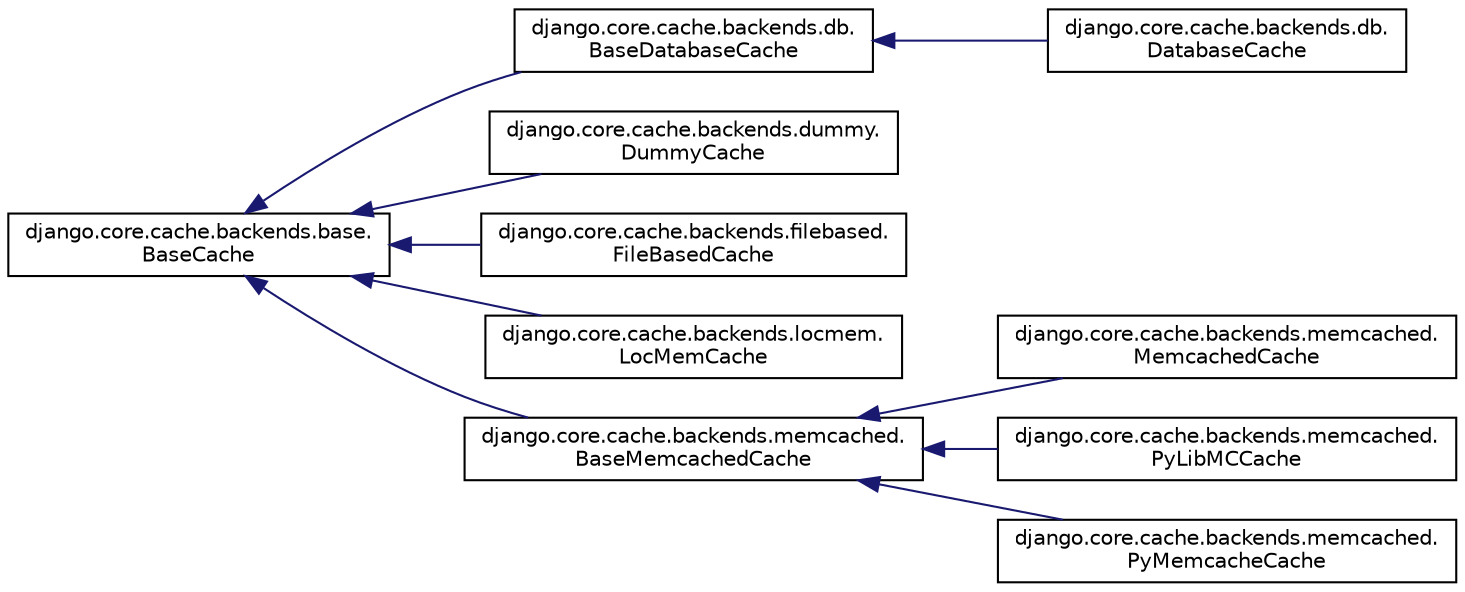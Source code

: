 digraph "Graphical Class Hierarchy"
{
 // LATEX_PDF_SIZE
  edge [fontname="Helvetica",fontsize="10",labelfontname="Helvetica",labelfontsize="10"];
  node [fontname="Helvetica",fontsize="10",shape=record];
  rankdir="LR";
  Node0 [label="django.core.cache.backends.base.\lBaseCache",height=0.2,width=0.4,color="black", fillcolor="white", style="filled",URL="$classdjango_1_1core_1_1cache_1_1backends_1_1base_1_1_base_cache.html",tooltip=" "];
  Node0 -> Node1 [dir="back",color="midnightblue",fontsize="10",style="solid",fontname="Helvetica"];
  Node1 [label="django.core.cache.backends.db.\lBaseDatabaseCache",height=0.2,width=0.4,color="black", fillcolor="white", style="filled",URL="$classdjango_1_1core_1_1cache_1_1backends_1_1db_1_1_base_database_cache.html",tooltip=" "];
  Node1 -> Node2 [dir="back",color="midnightblue",fontsize="10",style="solid",fontname="Helvetica"];
  Node2 [label="django.core.cache.backends.db.\lDatabaseCache",height=0.2,width=0.4,color="black", fillcolor="white", style="filled",URL="$classdjango_1_1core_1_1cache_1_1backends_1_1db_1_1_database_cache.html",tooltip=" "];
  Node0 -> Node3 [dir="back",color="midnightblue",fontsize="10",style="solid",fontname="Helvetica"];
  Node3 [label="django.core.cache.backends.dummy.\lDummyCache",height=0.2,width=0.4,color="black", fillcolor="white", style="filled",URL="$classdjango_1_1core_1_1cache_1_1backends_1_1dummy_1_1_dummy_cache.html",tooltip=" "];
  Node0 -> Node4 [dir="back",color="midnightblue",fontsize="10",style="solid",fontname="Helvetica"];
  Node4 [label="django.core.cache.backends.filebased.\lFileBasedCache",height=0.2,width=0.4,color="black", fillcolor="white", style="filled",URL="$classdjango_1_1core_1_1cache_1_1backends_1_1filebased_1_1_file_based_cache.html",tooltip=" "];
  Node0 -> Node5 [dir="back",color="midnightblue",fontsize="10",style="solid",fontname="Helvetica"];
  Node5 [label="django.core.cache.backends.locmem.\lLocMemCache",height=0.2,width=0.4,color="black", fillcolor="white", style="filled",URL="$classdjango_1_1core_1_1cache_1_1backends_1_1locmem_1_1_loc_mem_cache.html",tooltip=" "];
  Node0 -> Node6 [dir="back",color="midnightblue",fontsize="10",style="solid",fontname="Helvetica"];
  Node6 [label="django.core.cache.backends.memcached.\lBaseMemcachedCache",height=0.2,width=0.4,color="black", fillcolor="white", style="filled",URL="$classdjango_1_1core_1_1cache_1_1backends_1_1memcached_1_1_base_memcached_cache.html",tooltip=" "];
  Node6 -> Node7 [dir="back",color="midnightblue",fontsize="10",style="solid",fontname="Helvetica"];
  Node7 [label="django.core.cache.backends.memcached.\lMemcachedCache",height=0.2,width=0.4,color="black", fillcolor="white", style="filled",URL="$classdjango_1_1core_1_1cache_1_1backends_1_1memcached_1_1_memcached_cache.html",tooltip=" "];
  Node6 -> Node8 [dir="back",color="midnightblue",fontsize="10",style="solid",fontname="Helvetica"];
  Node8 [label="django.core.cache.backends.memcached.\lPyLibMCCache",height=0.2,width=0.4,color="black", fillcolor="white", style="filled",URL="$classdjango_1_1core_1_1cache_1_1backends_1_1memcached_1_1_py_lib_m_c_cache.html",tooltip=" "];
  Node6 -> Node9 [dir="back",color="midnightblue",fontsize="10",style="solid",fontname="Helvetica"];
  Node9 [label="django.core.cache.backends.memcached.\lPyMemcacheCache",height=0.2,width=0.4,color="black", fillcolor="white", style="filled",URL="$classdjango_1_1core_1_1cache_1_1backends_1_1memcached_1_1_py_memcache_cache.html",tooltip=" "];
}
